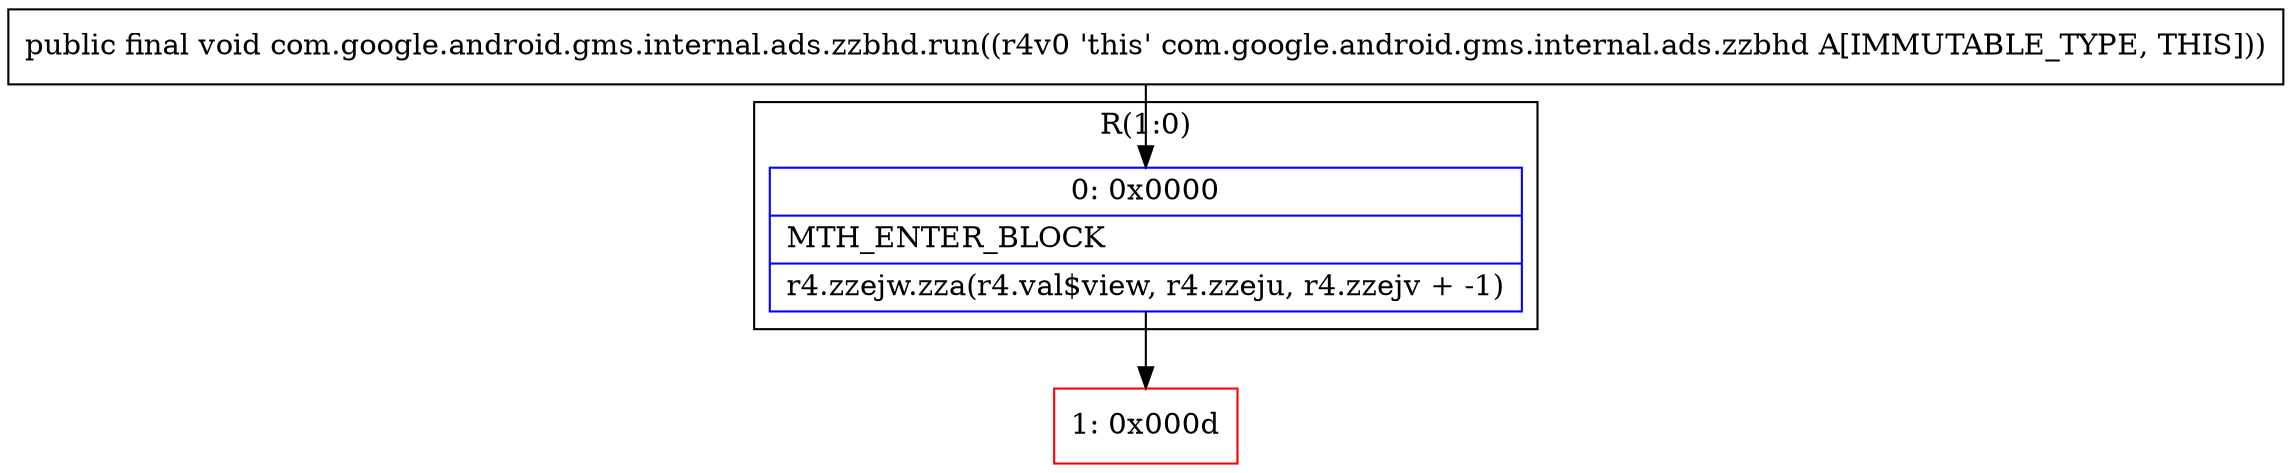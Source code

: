 digraph "CFG forcom.google.android.gms.internal.ads.zzbhd.run()V" {
subgraph cluster_Region_1845441535 {
label = "R(1:0)";
node [shape=record,color=blue];
Node_0 [shape=record,label="{0\:\ 0x0000|MTH_ENTER_BLOCK\l|r4.zzejw.zza(r4.val$view, r4.zzeju, r4.zzejv + \-1)\l}"];
}
Node_1 [shape=record,color=red,label="{1\:\ 0x000d}"];
MethodNode[shape=record,label="{public final void com.google.android.gms.internal.ads.zzbhd.run((r4v0 'this' com.google.android.gms.internal.ads.zzbhd A[IMMUTABLE_TYPE, THIS])) }"];
MethodNode -> Node_0;
Node_0 -> Node_1;
}


